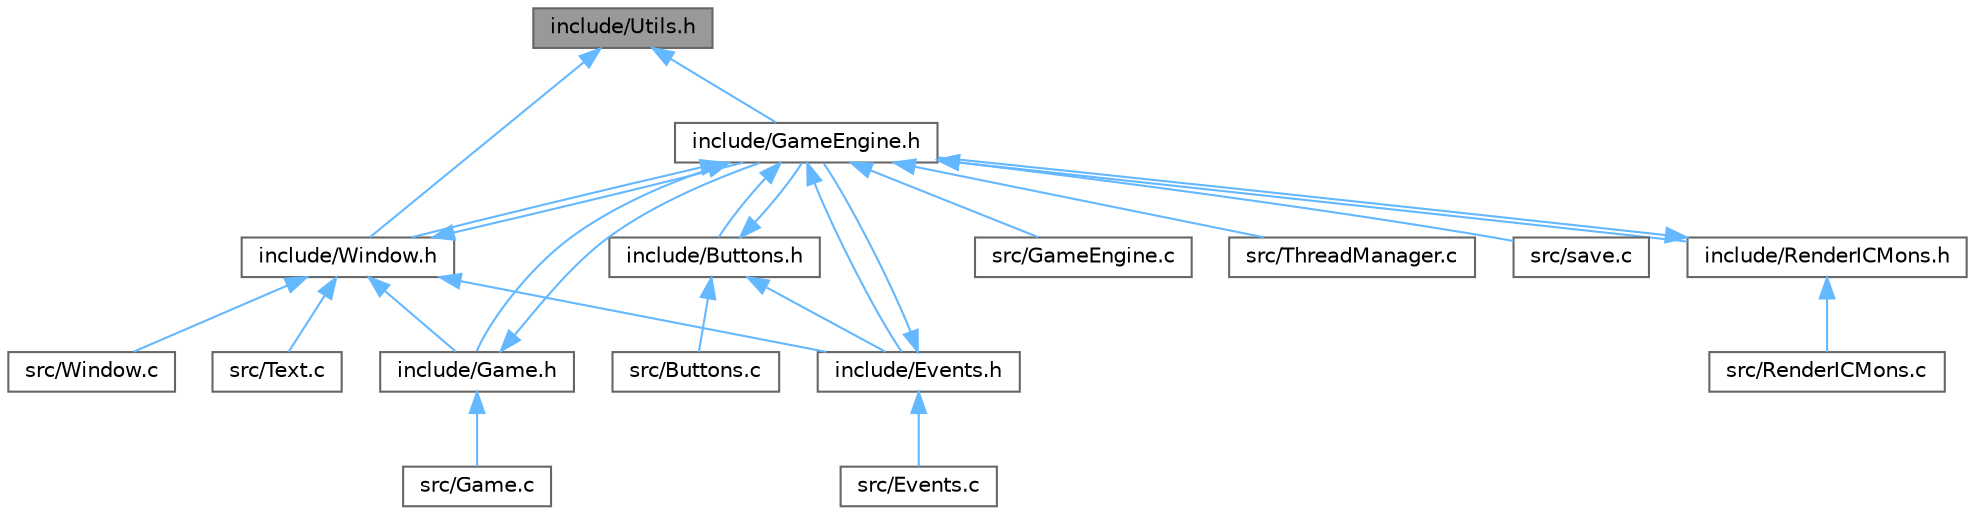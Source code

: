 digraph "include/Utils.h"
{
 // LATEX_PDF_SIZE
  bgcolor="transparent";
  edge [fontname=Helvetica,fontsize=10,labelfontname=Helvetica,labelfontsize=10];
  node [fontname=Helvetica,fontsize=10,shape=box,height=0.2,width=0.4];
  Node1 [id="Node000001",label="include/Utils.h",height=0.2,width=0.4,color="gray40", fillcolor="grey60", style="filled", fontcolor="black",tooltip="Fonctions utilitaires pour l'application."];
  Node1 -> Node2 [id="edge25_Node000001_Node000002",dir="back",color="steelblue1",style="solid",tooltip=" "];
  Node2 [id="Node000002",label="include/GameEngine.h",height=0.2,width=0.4,color="grey40", fillcolor="white", style="filled",URL="$d7/d1f/GameEngine_8h.html",tooltip="Définition et gestion du moteur de jeu."];
  Node2 -> Node3 [id="edge26_Node000002_Node000003",dir="back",color="steelblue1",style="solid",tooltip=" "];
  Node3 [id="Node000003",label="include/Buttons.h",height=0.2,width=0.4,color="grey40", fillcolor="white", style="filled",URL="$d3/d70/Buttons_8h.html",tooltip=" "];
  Node3 -> Node4 [id="edge27_Node000003_Node000004",dir="back",color="steelblue1",style="solid",tooltip=" "];
  Node4 [id="Node000004",label="include/Events.h",height=0.2,width=0.4,color="grey40", fillcolor="white", style="filled",URL="$d0/dbb/Events_8h.html",tooltip=" "];
  Node4 -> Node2 [id="edge28_Node000004_Node000002",dir="back",color="steelblue1",style="solid",tooltip=" "];
  Node4 -> Node5 [id="edge29_Node000004_Node000005",dir="back",color="steelblue1",style="solid",tooltip=" "];
  Node5 [id="Node000005",label="src/Events.c",height=0.2,width=0.4,color="grey40", fillcolor="white", style="filled",URL="$d7/d9f/Events_8c.html",tooltip=" "];
  Node3 -> Node2 [id="edge30_Node000003_Node000002",dir="back",color="steelblue1",style="solid",tooltip=" "];
  Node3 -> Node6 [id="edge31_Node000003_Node000006",dir="back",color="steelblue1",style="solid",tooltip=" "];
  Node6 [id="Node000006",label="src/Buttons.c",height=0.2,width=0.4,color="grey40", fillcolor="white", style="filled",URL="$d9/d0e/Buttons_8c.html",tooltip=" "];
  Node2 -> Node4 [id="edge32_Node000002_Node000004",dir="back",color="steelblue1",style="solid",tooltip=" "];
  Node2 -> Node7 [id="edge33_Node000002_Node000007",dir="back",color="steelblue1",style="solid",tooltip=" "];
  Node7 [id="Node000007",label="include/Game.h",height=0.2,width=0.4,color="grey40", fillcolor="white", style="filled",URL="$d3/d5f/Game_8h.html",tooltip=" "];
  Node7 -> Node2 [id="edge34_Node000007_Node000002",dir="back",color="steelblue1",style="solid",tooltip=" "];
  Node7 -> Node8 [id="edge35_Node000007_Node000008",dir="back",color="steelblue1",style="solid",tooltip=" "];
  Node8 [id="Node000008",label="src/Game.c",height=0.2,width=0.4,color="grey40", fillcolor="white", style="filled",URL="$dc/d22/Game_8c.html",tooltip=" "];
  Node2 -> Node9 [id="edge36_Node000002_Node000009",dir="back",color="steelblue1",style="solid",tooltip=" "];
  Node9 [id="Node000009",label="include/RenderICMons.h",height=0.2,width=0.4,color="grey40", fillcolor="white", style="filled",URL="$d2/d98/RenderICMons_8h.html",tooltip="Définition et gestion du rendu des ICMons."];
  Node9 -> Node2 [id="edge37_Node000009_Node000002",dir="back",color="steelblue1",style="solid",tooltip=" "];
  Node9 -> Node10 [id="edge38_Node000009_Node000010",dir="back",color="steelblue1",style="solid",tooltip=" "];
  Node10 [id="Node000010",label="src/RenderICMons.c",height=0.2,width=0.4,color="grey40", fillcolor="white", style="filled",URL="$d9/d0c/RenderICMons_8c.html",tooltip=" "];
  Node2 -> Node11 [id="edge39_Node000002_Node000011",dir="back",color="steelblue1",style="solid",tooltip=" "];
  Node11 [id="Node000011",label="include/Window.h",height=0.2,width=0.4,color="grey40", fillcolor="white", style="filled",URL="$d3/ded/Window_8h.html",tooltip="Définition et gestion de la fenêtre principale de l'application."];
  Node11 -> Node4 [id="edge40_Node000011_Node000004",dir="back",color="steelblue1",style="solid",tooltip=" "];
  Node11 -> Node7 [id="edge41_Node000011_Node000007",dir="back",color="steelblue1",style="solid",tooltip=" "];
  Node11 -> Node2 [id="edge42_Node000011_Node000002",dir="back",color="steelblue1",style="solid",tooltip=" "];
  Node11 -> Node12 [id="edge43_Node000011_Node000012",dir="back",color="steelblue1",style="solid",tooltip=" "];
  Node12 [id="Node000012",label="src/Text.c",height=0.2,width=0.4,color="grey40", fillcolor="white", style="filled",URL="$dc/dae/Text_8c.html",tooltip=" "];
  Node11 -> Node13 [id="edge44_Node000011_Node000013",dir="back",color="steelblue1",style="solid",tooltip=" "];
  Node13 [id="Node000013",label="src/Window.c",height=0.2,width=0.4,color="grey40", fillcolor="white", style="filled",URL="$d4/d41/Window_8c.html",tooltip=" "];
  Node2 -> Node14 [id="edge45_Node000002_Node000014",dir="back",color="steelblue1",style="solid",tooltip=" "];
  Node14 [id="Node000014",label="src/GameEngine.c",height=0.2,width=0.4,color="grey40", fillcolor="white", style="filled",URL="$d5/d81/GameEngine_8c.html",tooltip=" "];
  Node2 -> Node15 [id="edge46_Node000002_Node000015",dir="back",color="steelblue1",style="solid",tooltip=" "];
  Node15 [id="Node000015",label="src/ThreadManager.c",height=0.2,width=0.4,color="grey40", fillcolor="white", style="filled",URL="$d1/dd5/ThreadManager_8c.html",tooltip=" "];
  Node2 -> Node16 [id="edge47_Node000002_Node000016",dir="back",color="steelblue1",style="solid",tooltip=" "];
  Node16 [id="Node000016",label="src/save.c",height=0.2,width=0.4,color="grey40", fillcolor="white", style="filled",URL="$df/dcf/save_8c.html",tooltip=" "];
  Node1 -> Node11 [id="edge48_Node000001_Node000011",dir="back",color="steelblue1",style="solid",tooltip=" "];
}
